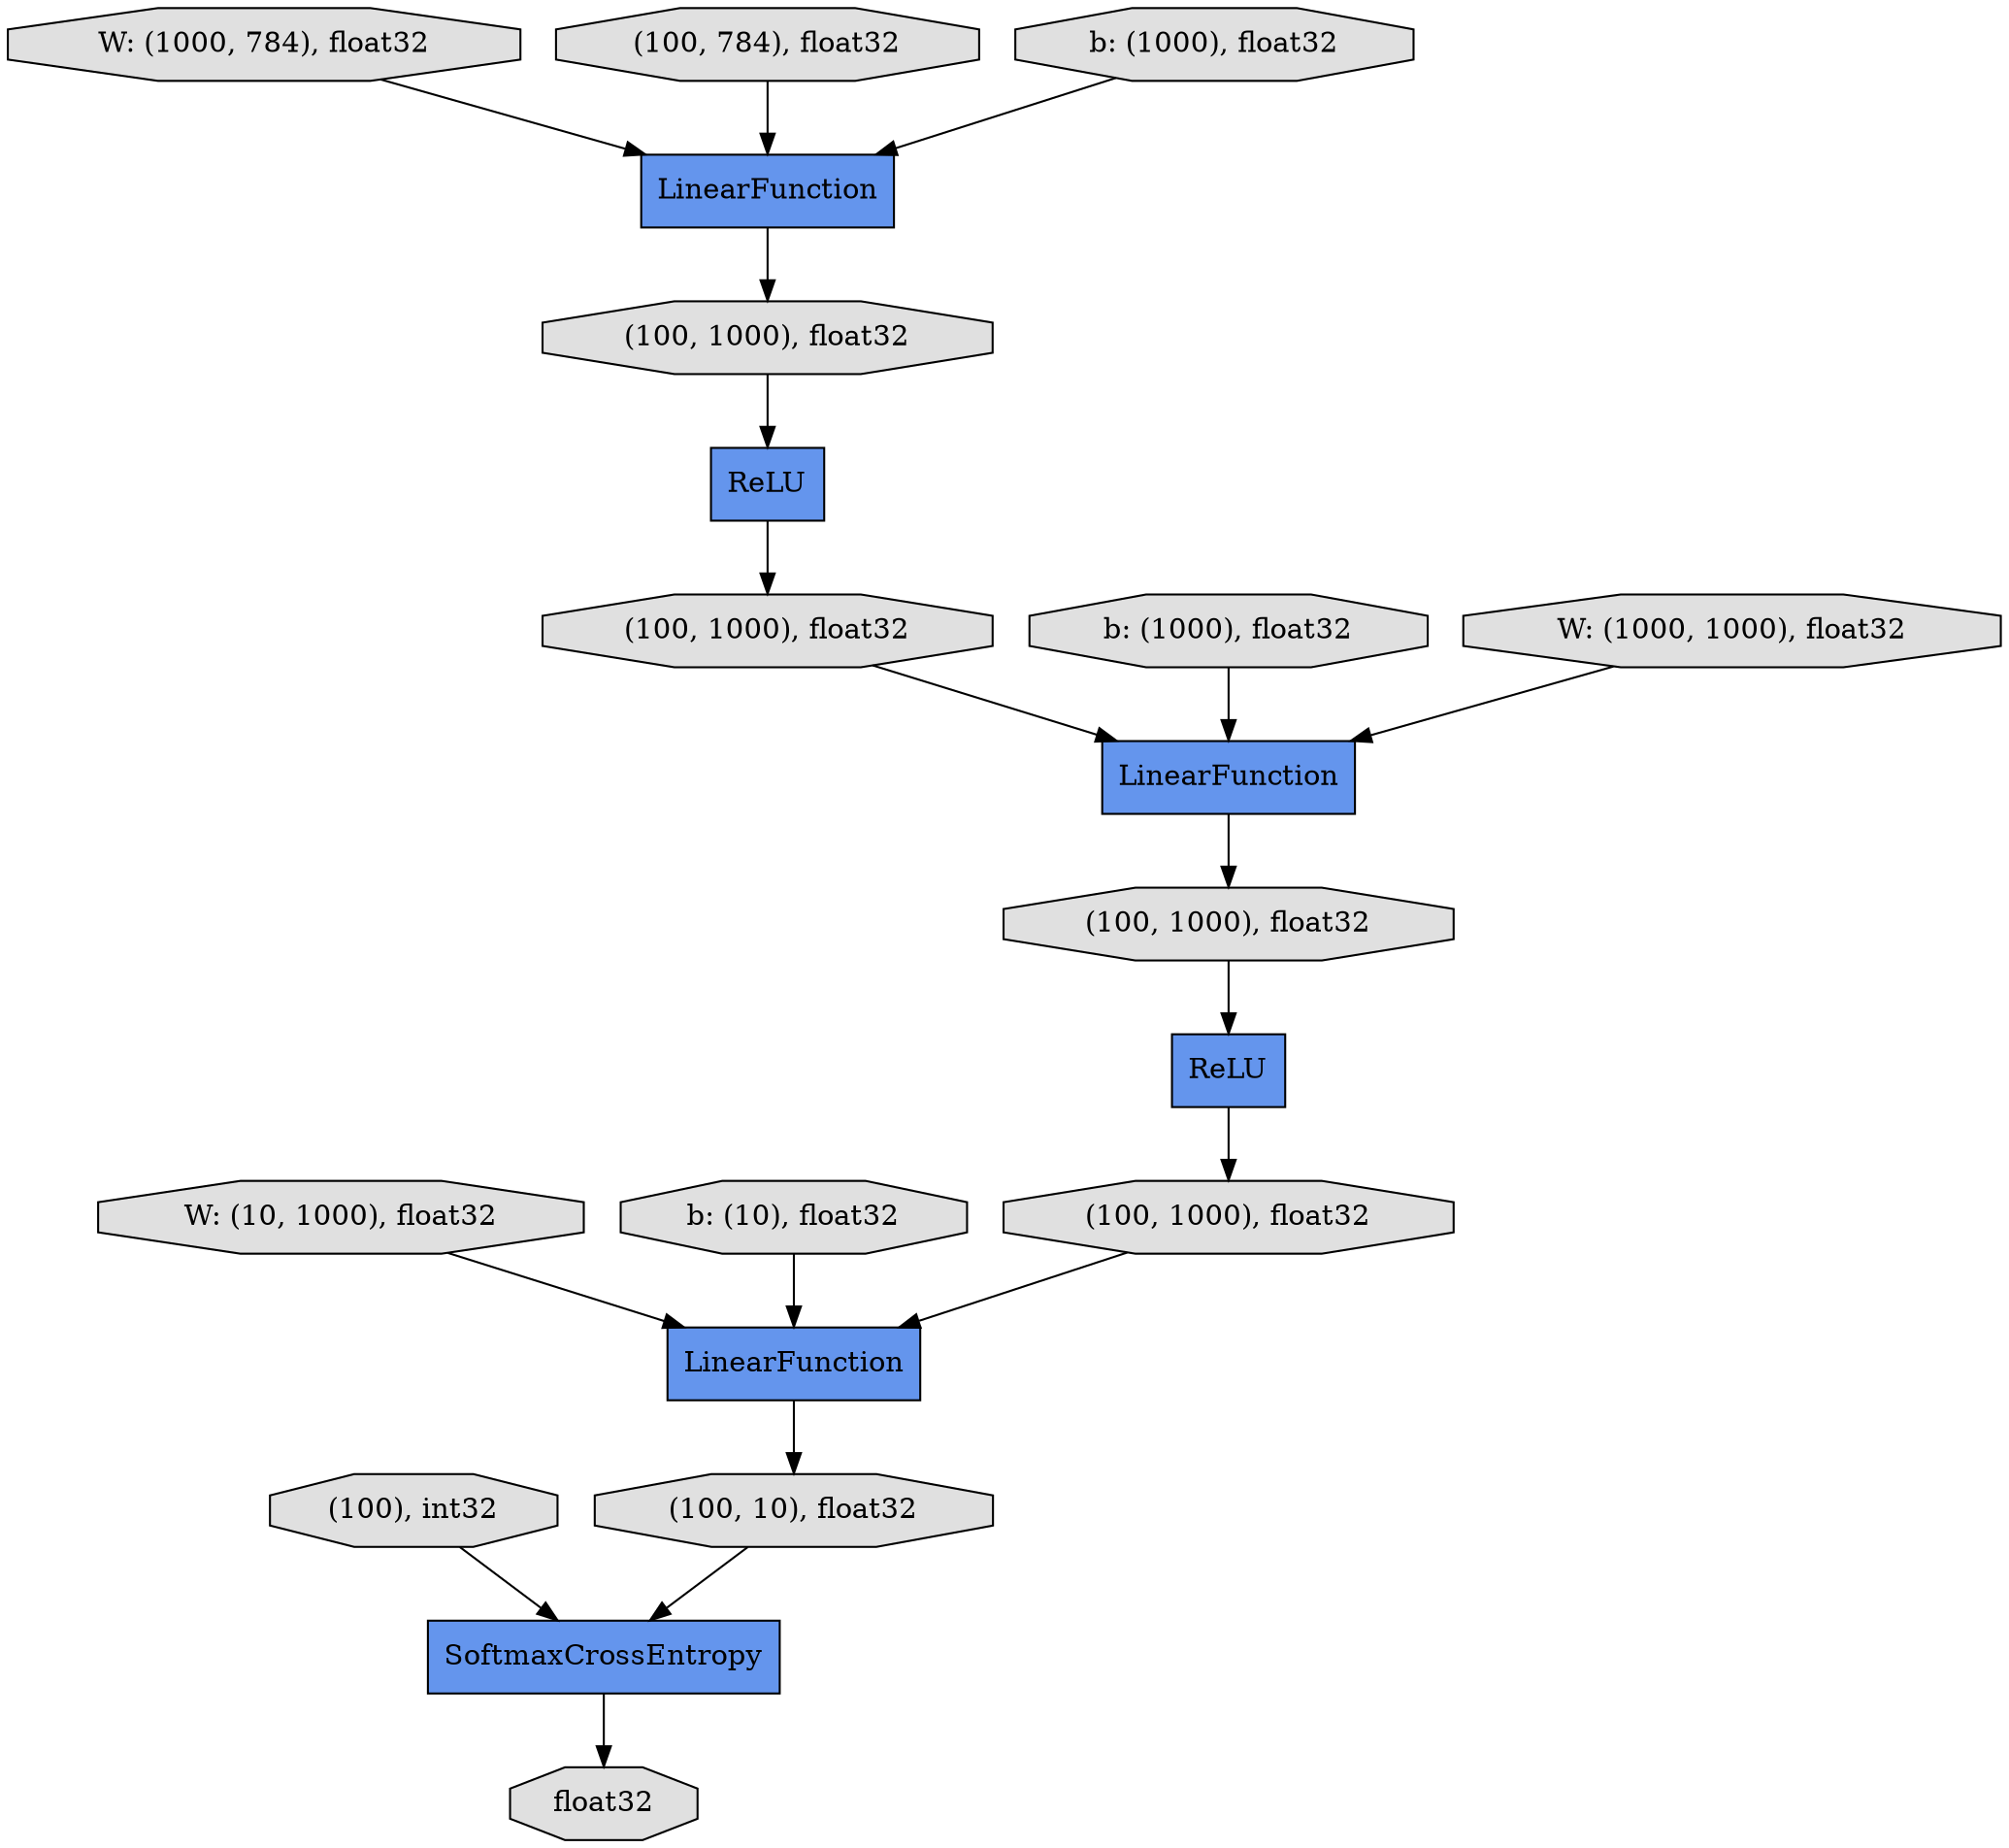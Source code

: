 digraph graphname{rankdir=TB;4446951568 [shape="record",style="filled",fillcolor="#6495ED",label="LinearFunction"];4446951952 [shape="record",style="filled",fillcolor="#6495ED",label="LinearFunction"];4446951248 [shape="record",style="filled",fillcolor="#6495ED",label="LinearFunction"];4446330512 [shape="octagon",style="filled",fillcolor="#E0E0E0",label="W: (1000, 784), float32"];4446437648 [shape="octagon",style="filled",fillcolor="#E0E0E0",label="W: (10, 1000), float32"];4446952528 [shape="octagon",style="filled",fillcolor="#E0E0E0",label="(100, 10), float32"];4446952208 [shape="record",style="filled",fillcolor="#6495ED",label="SoftmaxCrossEntropy"];4446951760 [shape="octagon",style="filled",fillcolor="#E0E0E0",label="(100, 1000), float32"];4446952592 [shape="octagon",style="filled",fillcolor="#E0E0E0",label="(100), int32"];4446329360 [shape="octagon",style="filled",fillcolor="#E0E0E0",label="b: (1000), float32"];4446951632 [shape="octagon",style="filled",fillcolor="#E0E0E0",label="(100, 1000), float32"];4446951376 [shape="record",style="filled",fillcolor="#6495ED",label="ReLU"];4446951440 [shape="octagon",style="filled",fillcolor="#E0E0E0",label="(100, 784), float32"];4446952720 [shape="octagon",style="filled",fillcolor="#E0E0E0",label="float32"];4446330128 [shape="octagon",style="filled",fillcolor="#E0E0E0",label="b: (1000), float32"];4446952272 [shape="octagon",style="filled",fillcolor="#E0E0E0",label="(100, 1000), float32"];4446437904 [shape="octagon",style="filled",fillcolor="#E0E0E0",label="b: (10), float32"];4446329744 [shape="octagon",style="filled",fillcolor="#E0E0E0",label="W: (1000, 1000), float32"];4446951888 [shape="record",style="filled",fillcolor="#6495ED",label="ReLU"];4446952016 [shape="octagon",style="filled",fillcolor="#E0E0E0",label="(100, 1000), float32"];4446951440 -> 4446951248;4446329744 -> 4446951568;4446951888 -> 4446952272;4446952016 -> 4446951888;4446951760 -> 4446951568;4446330512 -> 4446951248;4446952528 -> 4446952208;4446437648 -> 4446951952;4446437904 -> 4446951952;4446951952 -> 4446952528;4446951632 -> 4446951376;4446952592 -> 4446952208;4446952272 -> 4446951952;4446951568 -> 4446952016;4446330128 -> 4446951248;4446951376 -> 4446951760;4446952208 -> 4446952720;4446951248 -> 4446951632;4446329360 -> 4446951568;}